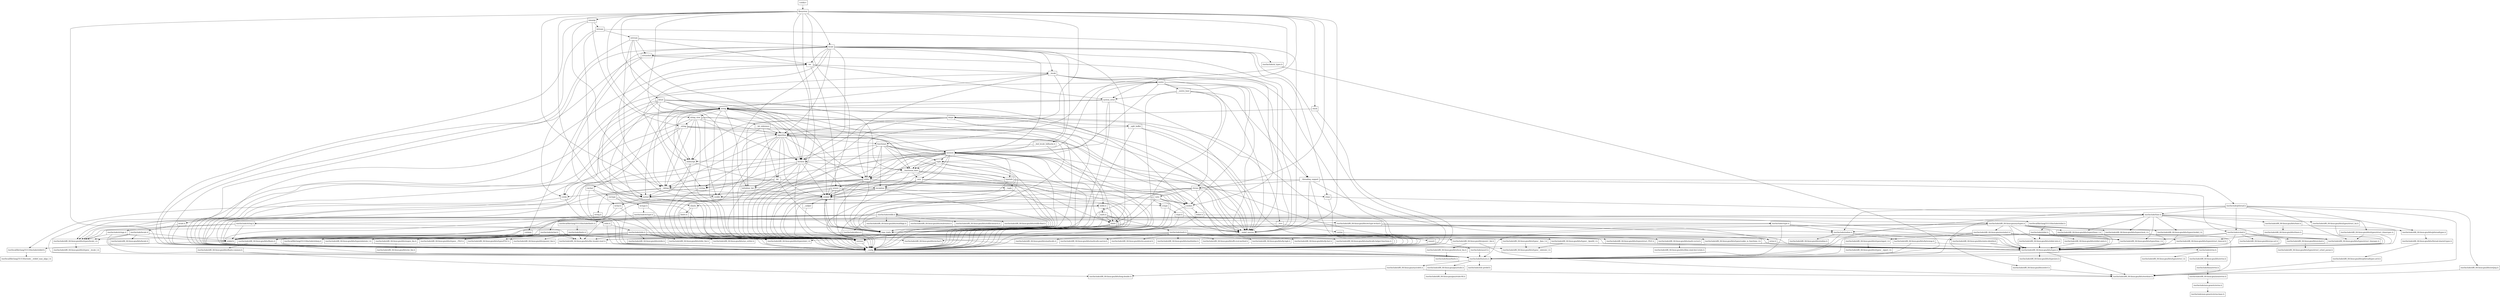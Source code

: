 digraph "dependencies" {
  header_0 [ shape="box", label="\<stdin\>" ];
  header_1 [ shape="box", label="filesystem" ];
  header_10 [ shape="box", label="/usr/include/pthread.h" ];
  header_100 [ shape="box", label="__functional_base" ];
  header_101 [ shape="box", label="typeinfo" ];
  header_102 [ shape="box", label="exception" ];
  header_103 [ shape="box", label="new" ];
  header_104 [ shape="box", label="utility" ];
  header_105 [ shape="box", label="__tuple" ];
  header_106 [ shape="box", label="initializer_list" ];
  header_107 [ shape="box", label="cstring" ];
  header_108 [ shape="box", label="string.h" ];
  header_109 [ shape="box", label="/usr/include/string.h" ];
  header_11 [ shape="box", label="cstddef" ];
  header_110 [ shape="box", label="/usr/include/strings.h" ];
  header_111 [ shape="box", label="__debug" ];
  header_112 [ shape="box", label="cstdio" ];
  header_113 [ shape="box", label="stdio.h" ];
  header_114 [ shape="box", label="/usr/include/stdio.h" ];
  header_115 [ shape="box", label="/usr/include/x86_64-linux-gnu/bits/types/__fpos_t.h" ];
  header_116 [ shape="box", label="/usr/include/x86_64-linux-gnu/bits/types/__fpos64_t.h" ];
  header_117 [ shape="box", label="/usr/include/x86_64-linux-gnu/bits/types/struct_FILE.h" ];
  header_118 [ shape="box", label="/usr/include/x86_64-linux-gnu/bits/types/cookie_io_functions_t.h" ];
  header_119 [ shape="box", label="/usr/include/x86_64-linux-gnu/bits/stdio_lim.h" ];
  header_12 [ shape="box", label="version" ];
  header_120 [ shape="box", label="/usr/include/x86_64-linux-gnu/bits/sys_errlist.h" ];
  header_121 [ shape="box", label="/usr/include/x86_64-linux-gnu/bits/stdio.h" ];
  header_122 [ shape="box", label="locale" ];
  header_123 [ shape="box", label="__locale" ];
  header_124 [ shape="box", label="string" ];
  header_125 [ shape="box", label="string_view" ];
  header_126 [ shape="box", label="__string" ];
  header_127 [ shape="box", label="algorithm" ];
  header_128 [ shape="box", label="memory" ];
  header_129 [ shape="box", label="tuple" ];
  header_13 [ shape="box", label="/usr/local/lib/clang/10.0.0/include/stddef.h" ];
  header_130 [ shape="box", label="stdexcept" ];
  header_131 [ shape="box", label="cassert" ];
  header_132 [ shape="box", label="/usr/include/assert.h" ];
  header_133 [ shape="box", label="atomic" ];
  header_134 [ shape="box", label="functional" ];
  header_135 [ shape="box", label="bit" ];
  header_136 [ shape="box", label="cwchar" ];
  header_137 [ shape="box", label="cwctype" ];
  header_138 [ shape="box", label="cctype" ];
  header_139 [ shape="box", label="ctype.h" ];
  header_14 [ shape="box", label="/usr/local/lib/clang/10.0.0/include/__stddef_max_align_t.h" ];
  header_140 [ shape="box", label="/usr/include/ctype.h" ];
  header_141 [ shape="box", label="wctype.h" ];
  header_142 [ shape="box", label="/usr/include/wctype.h" ];
  header_143 [ shape="box", label="/usr/include/x86_64-linux-gnu/bits/wctype-wchar.h" ];
  header_144 [ shape="box", label="mutex" ];
  header_145 [ shape="box", label="__mutex_base" ];
  header_146 [ shape="box", label="system_error" ];
  header_147 [ shape="box", label="__errc" ];
  header_148 [ shape="box", label="cerrno" ];
  header_149 [ shape="box", label="errno.h" ];
  header_15 [ shape="box", label="__nullptr" ];
  header_150 [ shape="box", label="/usr/include/errno.h" ];
  header_151 [ shape="box", label="/usr/include/x86_64-linux-gnu/bits/errno.h" ];
  header_152 [ shape="box", label="/usr/include/linux/errno.h" ];
  header_153 [ shape="box", label="/usr/include/x86_64-linux-gnu/asm/errno.h" ];
  header_154 [ shape="box", label="/usr/include/asm-generic/errno.h" ];
  header_155 [ shape="box", label="/usr/include/asm-generic/errno-base.h" ];
  header_156 [ shape="box", label="/usr/include/x86_64-linux-gnu/bits/types/error_t.h" ];
  header_157 [ shape="box", label="__threading_support" ];
  header_158 [ shape="box", label="/usr/include/sched.h" ];
  header_159 [ shape="box", label="/usr/include/x86_64-linux-gnu/bits/sched.h" ];
  header_16 [ shape="box", label="type_traits" ];
  header_160 [ shape="box", label="/usr/include/x86_64-linux-gnu/bits/types/struct_sched_param.h" ];
  header_161 [ shape="box", label="/usr/include/x86_64-linux-gnu/bits/cpu-set.h" ];
  header_162 [ shape="box", label="/usr/include/x86_64-linux-gnu/bits/setjmp.h" ];
  header_163 [ shape="box", label="locale.h" ];
  header_164 [ shape="box", label="/usr/include/locale.h" ];
  header_165 [ shape="box", label="/usr/include/x86_64-linux-gnu/bits/locale.h" ];
  header_166 [ shape="box", label="ios" ];
  header_167 [ shape="box", label="streambuf" ];
  header_168 [ shape="box", label="cstdarg" ];
  header_169 [ shape="box", label="/usr/include/nl_types.h" ];
  header_17 [ shape="box", label="cstdlib" ];
  header_170 [ shape="box", label="__bsd_locale_fallbacks.h" ];
  header_171 [ shape="box", label="stack" ];
  header_172 [ shape="box", label="deque" ];
  header_173 [ shape="box", label="__split_buffer" ];
  header_174 [ shape="box", label="iomanip" ];
  header_175 [ shape="box", label="istream" ];
  header_176 [ shape="box", label="ostream" ];
  header_177 [ shape="box", label="bitset" ];
  header_178 [ shape="box", label="__bit_reference" ];
  header_18 [ shape="box", label="stdlib.h" ];
  header_19 [ shape="box", label="/usr/include/stdlib.h" ];
  header_2 [ shape="box", label="__config" ];
  header_20 [ shape="box", label="/usr/include/x86_64-linux-gnu/bits/libc-header-start.h" ];
  header_21 [ shape="box", label="stddef.h" ];
  header_22 [ shape="box", label="/usr/include/x86_64-linux-gnu/bits/waitflags.h" ];
  header_23 [ shape="box", label="/usr/include/x86_64-linux-gnu/bits/waitstatus.h" ];
  header_24 [ shape="box", label="/usr/include/x86_64-linux-gnu/bits/floatn.h" ];
  header_25 [ shape="box", label="/usr/include/x86_64-linux-gnu/bits/floatn-common.h" ];
  header_26 [ shape="box", label="/usr/include/x86_64-linux-gnu/bits/types/locale_t.h" ];
  header_27 [ shape="box", label="/usr/include/x86_64-linux-gnu/bits/types/__locale_t.h" ];
  header_28 [ shape="box", label="/usr/include/x86_64-linux-gnu/sys/types.h" ];
  header_29 [ shape="box", label="/usr/include/x86_64-linux-gnu/bits/types.h" ];
  header_3 [ shape="box", label="/usr/include/features.h" ];
  header_30 [ shape="box", label="/usr/include/x86_64-linux-gnu/bits/typesizes.h" ];
  header_31 [ shape="box", label="/usr/include/x86_64-linux-gnu/bits/types/clock_t.h" ];
  header_32 [ shape="box", label="/usr/include/x86_64-linux-gnu/bits/types/clockid_t.h" ];
  header_33 [ shape="box", label="/usr/include/x86_64-linux-gnu/bits/types/time_t.h" ];
  header_34 [ shape="box", label="/usr/include/x86_64-linux-gnu/bits/types/timer_t.h" ];
  header_35 [ shape="box", label="/usr/include/x86_64-linux-gnu/bits/stdint-intn.h" ];
  header_36 [ shape="box", label="/usr/include/endian.h" ];
  header_37 [ shape="box", label="/usr/include/x86_64-linux-gnu/bits/endian.h" ];
  header_38 [ shape="box", label="/usr/include/x86_64-linux-gnu/bits/byteswap.h" ];
  header_39 [ shape="box", label="/usr/include/x86_64-linux-gnu/bits/uintn-identity.h" ];
  header_4 [ shape="box", label="/usr/include/stdc-predef.h" ];
  header_40 [ shape="box", label="/usr/include/x86_64-linux-gnu/sys/select.h" ];
  header_41 [ shape="box", label="/usr/include/x86_64-linux-gnu/bits/select.h" ];
  header_42 [ shape="box", label="/usr/include/x86_64-linux-gnu/bits/types/sigset_t.h" ];
  header_43 [ shape="box", label="/usr/include/x86_64-linux-gnu/bits/types/__sigset_t.h" ];
  header_44 [ shape="box", label="/usr/include/x86_64-linux-gnu/bits/types/struct_timeval.h" ];
  header_45 [ shape="box", label="/usr/include/x86_64-linux-gnu/bits/types/struct_timespec.h" ];
  header_46 [ shape="box", label="/usr/include/x86_64-linux-gnu/bits/pthreadtypes.h" ];
  header_47 [ shape="box", label="/usr/include/x86_64-linux-gnu/bits/thread-shared-types.h" ];
  header_48 [ shape="box", label="/usr/include/x86_64-linux-gnu/bits/pthreadtypes-arch.h" ];
  header_49 [ shape="box", label="/usr/include/alloca.h" ];
  header_5 [ shape="box", label="/usr/include/x86_64-linux-gnu/sys/cdefs.h" ];
  header_50 [ shape="box", label="/usr/include/x86_64-linux-gnu/bits/stdlib-bsearch.h" ];
  header_51 [ shape="box", label="/usr/include/x86_64-linux-gnu/bits/stdlib-float.h" ];
  header_52 [ shape="box", label="math.h" ];
  header_53 [ shape="box", label="/usr/include/math.h" ];
  header_54 [ shape="box", label="/usr/include/x86_64-linux-gnu/bits/math-vector.h" ];
  header_55 [ shape="box", label="/usr/include/x86_64-linux-gnu/bits/libm-simd-decl-stubs.h" ];
  header_56 [ shape="box", label="/usr/include/x86_64-linux-gnu/bits/flt-eval-method.h" ];
  header_57 [ shape="box", label="/usr/include/x86_64-linux-gnu/bits/fp-logb.h" ];
  header_58 [ shape="box", label="/usr/include/x86_64-linux-gnu/bits/fp-fast.h" ];
  header_59 [ shape="box", label="/usr/include/x86_64-linux-gnu/bits/mathcalls-helper-functions.h" ];
  header_6 [ shape="box", label="/usr/include/x86_64-linux-gnu/bits/wordsize.h" ];
  header_60 [ shape="box", label="/usr/include/x86_64-linux-gnu/bits/mathcalls.h" ];
  header_61 [ shape="box", label="/usr/include/x86_64-linux-gnu/bits/mathcalls-narrow.h" ];
  header_62 [ shape="box", label="/usr/include/x86_64-linux-gnu/bits/iscanonical.h" ];
  header_63 [ shape="box", label="/usr/include/x86_64-linux-gnu/bits/mathinline.h" ];
  header_64 [ shape="box", label="limits" ];
  header_65 [ shape="box", label="__undef_macros" ];
  header_66 [ shape="box", label="chrono" ];
  header_67 [ shape="box", label="ctime" ];
  header_68 [ shape="box", label="/usr/include/time.h" ];
  header_69 [ shape="box", label="/usr/include/x86_64-linux-gnu/bits/time.h" ];
  header_7 [ shape="box", label="/usr/include/x86_64-linux-gnu/bits/long-double.h" ];
  header_70 [ shape="box", label="/usr/include/x86_64-linux-gnu/bits/timex.h" ];
  header_71 [ shape="box", label="/usr/include/x86_64-linux-gnu/bits/types/struct_tm.h" ];
  header_72 [ shape="box", label="/usr/include/x86_64-linux-gnu/bits/types/struct_itimerspec.h" ];
  header_73 [ shape="box", label="ratio" ];
  header_74 [ shape="box", label="cstdint" ];
  header_75 [ shape="box", label="stdint.h" ];
  header_76 [ shape="box", label="/usr/local/lib/clang/10.0.0/include/stdint.h" ];
  header_77 [ shape="box", label="/usr/include/stdint.h" ];
  header_78 [ shape="box", label="/usr/include/x86_64-linux-gnu/bits/wchar.h" ];
  header_79 [ shape="box", label="/usr/include/x86_64-linux-gnu/bits/stdint-uintn.h" ];
  header_8 [ shape="box", label="/usr/include/x86_64-linux-gnu/gnu/stubs.h" ];
  header_80 [ shape="box", label="climits" ];
  header_81 [ shape="box", label="limits.h" ];
  header_82 [ shape="box", label="/usr/local/lib/clang/10.0.0/include/limits.h" ];
  header_83 [ shape="box", label="/usr/include/limits.h" ];
  header_84 [ shape="box", label="/usr/include/x86_64-linux-gnu/bits/posix1_lim.h" ];
  header_85 [ shape="box", label="/usr/include/x86_64-linux-gnu/bits/local_lim.h" ];
  header_86 [ shape="box", label="/usr/include/linux/limits.h" ];
  header_87 [ shape="box", label="/usr/include/x86_64-linux-gnu/bits/posix2_lim.h" ];
  header_88 [ shape="box", label="/usr/include/x86_64-linux-gnu/bits/xopen_lim.h" ];
  header_89 [ shape="box", label="/usr/include/x86_64-linux-gnu/bits/uio_lim.h" ];
  header_9 [ shape="box", label="/usr/include/x86_64-linux-gnu/gnu/stubs-64.h" ];
  header_90 [ shape="box", label="iterator" ];
  header_91 [ shape="box", label="iosfwd" ];
  header_92 [ shape="box", label="wchar.h" ];
  header_93 [ shape="box", label="/usr/include/wchar.h" ];
  header_94 [ shape="box", label="/usr/local/lib/clang/10.0.0/include/stdarg.h" ];
  header_95 [ shape="box", label="/usr/include/x86_64-linux-gnu/bits/types/wint_t.h" ];
  header_96 [ shape="box", label="/usr/include/x86_64-linux-gnu/bits/types/mbstate_t.h" ];
  header_97 [ shape="box", label="/usr/include/x86_64-linux-gnu/bits/types/__mbstate_t.h" ];
  header_98 [ shape="box", label="/usr/include/x86_64-linux-gnu/bits/types/__FILE.h" ];
  header_99 [ shape="box", label="/usr/include/x86_64-linux-gnu/bits/types/FILE.h" ];
  header_118 -> header_29;
  header_64 -> header_65;
  header_64 -> header_16;
  header_64 -> header_2;
  header_64 -> header_12;
  header_67 -> header_68;
  header_67 -> header_2;
  header_66 -> header_16;
  header_66 -> header_12;
  header_66 -> header_73;
  header_66 -> header_2;
  header_66 -> header_64;
  header_66 -> header_67;
  header_66 -> header_65;
  header_69 -> header_70;
  header_69 -> header_29;
  header_68 -> header_32;
  header_68 -> header_34;
  header_68 -> header_26;
  header_68 -> header_21;
  header_68 -> header_33;
  header_68 -> header_31;
  header_68 -> header_72;
  header_68 -> header_45;
  header_68 -> header_71;
  header_68 -> header_3;
  header_68 -> header_69;
  header_167 -> header_65;
  header_167 -> header_2;
  header_167 -> header_91;
  header_167 -> header_166;
  header_114 -> header_29;
  header_114 -> header_121;
  header_114 -> header_120;
  header_114 -> header_21;
  header_114 -> header_20;
  header_114 -> header_116;
  header_114 -> header_98;
  header_114 -> header_99;
  header_114 -> header_118;
  header_114 -> header_119;
  header_114 -> header_94;
  header_114 -> header_117;
  header_114 -> header_115;
  header_164 -> header_26;
  header_164 -> header_21;
  header_164 -> header_3;
  header_164 -> header_165;
  header_115 -> header_97;
  header_115 -> header_29;
  header_163 -> header_2;
  header_163 -> header_164;
  header_72 -> header_45;
  header_72 -> header_29;
  header_73 -> header_65;
  header_73 -> header_16;
  header_73 -> header_80;
  header_73 -> header_2;
  header_73 -> header_74;
  header_70 -> header_44;
  header_70 -> header_29;
  header_71 -> header_29;
  header_76 -> header_77;
  header_77 -> header_29;
  header_77 -> header_35;
  header_77 -> header_20;
  header_77 -> header_6;
  header_77 -> header_78;
  header_77 -> header_79;
  header_74 -> header_2;
  header_74 -> header_75;
  header_75 -> header_76;
  header_75 -> header_2;
  header_116 -> header_97;
  header_116 -> header_29;
  header_117 -> header_29;
  header_79 -> header_29;
  header_112 -> header_2;
  header_112 -> header_113;
  header_113 -> header_114;
  header_113 -> header_2;
  header_110 -> header_26;
  header_110 -> header_21;
  header_110 -> header_3;
  header_111 -> header_112;
  header_111 -> header_17;
  header_111 -> header_2;
  header_111 -> header_91;
  header_111 -> header_11;
  header_169 -> header_3;
  header_168 -> header_94;
  header_168 -> header_2;
  header_47 -> header_48;
  header_46 -> header_47;
  header_45 -> header_29;
  header_44 -> header_29;
  header_42 -> header_43;
  header_41 -> header_6;
  header_40 -> header_29;
  header_40 -> header_33;
  header_40 -> header_45;
  header_40 -> header_44;
  header_40 -> header_3;
  header_40 -> header_41;
  header_40 -> header_42;
  header_105 -> header_16;
  header_105 -> header_2;
  header_105 -> header_11;
  header_104 -> header_16;
  header_104 -> header_11;
  header_104 -> header_12;
  header_104 -> header_2;
  header_104 -> header_74;
  header_104 -> header_105;
  header_104 -> header_107;
  header_104 -> header_106;
  header_104 -> header_111;
  header_107 -> header_2;
  header_107 -> header_108;
  header_106 -> header_2;
  header_106 -> header_11;
  header_101 -> header_2;
  header_101 -> header_11;
  header_101 -> header_74;
  header_101 -> header_102;
  header_100 -> header_16;
  header_100 -> header_2;
  header_100 -> header_104;
  header_100 -> header_101;
  header_100 -> header_103;
  header_100 -> header_102;
  header_49 -> header_21;
  header_49 -> header_3;
  header_48 -> header_6;
  header_166 -> header_123;
  header_166 -> header_133;
  header_166 -> header_2;
  header_166 -> header_91;
  header_166 -> header_146;
  header_5 -> header_6;
  header_5 -> header_7;
  header_2 -> header_3;
  header_3 -> header_4;
  header_3 -> header_5;
  header_3 -> header_8;
  header_0 -> header_1;
  header_1 -> header_174;
  header_1 -> header_17;
  header_1 -> header_11;
  header_1 -> header_12;
  header_1 -> header_146;
  header_1 -> header_171;
  header_1 -> header_125;
  header_1 -> header_124;
  header_1 -> header_2;
  header_1 -> header_122;
  header_1 -> header_66;
  header_1 -> header_104;
  header_1 -> header_111;
  header_1 -> header_90;
  header_1 -> header_91;
  header_1 -> header_65;
  header_1 -> header_128;
  header_8 -> header_9;
  header_52 -> header_18;
  header_52 -> header_16;
  header_52 -> header_53;
  header_52 -> header_2;
  header_52 -> header_64;
  header_53 -> header_58;
  header_53 -> header_59;
  header_53 -> header_29;
  header_53 -> header_24;
  header_53 -> header_54;
  header_53 -> header_20;
  header_53 -> header_56;
  header_53 -> header_57;
  header_53 -> header_61;
  header_53 -> header_60;
  header_53 -> header_63;
  header_53 -> header_62;
  header_54 -> header_55;
  header_130 -> header_2;
  header_130 -> header_91;
  header_130 -> header_102;
  header_131 -> header_132;
  header_131 -> header_2;
  header_132 -> header_3;
  header_133 -> header_12;
  header_133 -> header_16;
  header_133 -> header_2;
  header_133 -> header_11;
  header_133 -> header_74;
  header_134 -> header_16;
  header_134 -> header_12;
  header_134 -> header_2;
  header_134 -> header_104;
  header_134 -> header_102;
  header_134 -> header_101;
  header_134 -> header_100;
  header_134 -> header_129;
  header_134 -> header_128;
  header_135 -> header_16;
  header_135 -> header_12;
  header_135 -> header_65;
  header_135 -> header_64;
  header_135 -> header_2;
  header_135 -> header_111;
  header_136 -> header_2;
  header_136 -> header_92;
  header_136 -> header_137;
  header_137 -> header_138;
  header_137 -> header_141;
  header_137 -> header_2;
  header_138 -> header_139;
  header_138 -> header_2;
  header_139 -> header_140;
  header_139 -> header_2;
  header_29 -> header_6;
  header_29 -> header_3;
  header_29 -> header_30;
  header_28 -> header_29;
  header_28 -> header_36;
  header_28 -> header_21;
  header_28 -> header_34;
  header_28 -> header_35;
  header_28 -> header_32;
  header_28 -> header_33;
  header_28 -> header_31;
  header_28 -> header_46;
  header_28 -> header_3;
  header_28 -> header_40;
  header_25 -> header_7;
  header_25 -> header_3;
  header_24 -> header_25;
  header_24 -> header_3;
  header_26 -> header_27;
  header_21 -> header_13;
  header_20 -> header_3;
  header_127 -> header_11;
  header_127 -> header_16;
  header_127 -> header_134;
  header_127 -> header_12;
  header_127 -> header_65;
  header_127 -> header_2;
  header_127 -> header_135;
  header_127 -> header_104;
  header_127 -> header_107;
  header_127 -> header_106;
  header_127 -> header_90;
  header_127 -> header_111;
  header_127 -> header_128;
  header_126 -> header_127;
  header_126 -> header_2;
  header_126 -> header_65;
  header_126 -> header_128;
  header_126 -> header_112;
  header_126 -> header_111;
  header_125 -> header_130;
  header_125 -> header_12;
  header_125 -> header_127;
  header_125 -> header_126;
  header_125 -> header_2;
  header_125 -> header_64;
  header_125 -> header_65;
  header_125 -> header_90;
  header_125 -> header_111;
  header_124 -> header_130;
  header_124 -> header_16;
  header_124 -> header_74;
  header_124 -> header_12;
  header_124 -> header_65;
  header_124 -> header_90;
  header_124 -> header_100;
  header_124 -> header_127;
  header_124 -> header_125;
  header_124 -> header_2;
  header_124 -> header_136;
  header_124 -> header_104;
  header_124 -> header_107;
  header_124 -> header_106;
  header_124 -> header_112;
  header_124 -> header_91;
  header_124 -> header_111;
  header_124 -> header_128;
  header_123 -> header_144;
  header_123 -> header_163;
  header_123 -> header_124;
  header_123 -> header_2;
  header_123 -> header_74;
  header_123 -> header_138;
  header_123 -> header_104;
  header_123 -> header_128;
  header_122 -> header_112;
  header_122 -> header_17;
  header_122 -> header_170;
  header_122 -> header_12;
  header_122 -> header_90;
  header_122 -> header_127;
  header_122 -> header_169;
  header_122 -> header_168;
  header_122 -> header_123;
  header_122 -> header_64;
  header_122 -> header_67;
  header_122 -> header_2;
  header_122 -> header_111;
  header_122 -> header_167;
  header_122 -> header_166;
  header_122 -> header_65;
  header_122 -> header_128;
  header_129 -> header_16;
  header_129 -> header_11;
  header_129 -> header_12;
  header_129 -> header_2;
  header_129 -> header_105;
  header_129 -> header_104;
  header_129 -> header_100;
  header_128 -> header_16;
  header_128 -> header_11;
  header_128 -> header_12;
  header_128 -> header_65;
  header_128 -> header_90;
  header_128 -> header_91;
  header_128 -> header_130;
  header_128 -> header_131;
  header_128 -> header_129;
  header_128 -> header_133;
  header_128 -> header_2;
  header_128 -> header_64;
  header_128 -> header_74;
  header_128 -> header_104;
  header_128 -> header_107;
  header_128 -> header_101;
  header_128 -> header_100;
  header_128 -> header_103;
  header_38 -> header_29;
  header_38 -> header_3;
  header_39 -> header_29;
  header_36 -> header_37;
  header_36 -> header_3;
  header_36 -> header_38;
  header_36 -> header_39;
  header_34 -> header_29;
  header_35 -> header_29;
  header_32 -> header_29;
  header_33 -> header_29;
  header_31 -> header_29;
  header_152 -> header_153;
  header_153 -> header_154;
  header_150 -> header_151;
  header_150 -> header_156;
  header_150 -> header_3;
  header_151 -> header_152;
  header_157 -> header_10;
  header_157 -> header_149;
  header_157 -> header_158;
  header_157 -> header_2;
  header_157 -> header_66;
  header_157 -> header_65;
  header_157 -> header_91;
  header_154 -> header_155;
  header_158 -> header_29;
  header_158 -> header_159;
  header_158 -> header_21;
  header_158 -> header_33;
  header_158 -> header_45;
  header_158 -> header_3;
  header_158 -> header_161;
  header_159 -> header_160;
  header_109 -> header_26;
  header_109 -> header_21;
  header_109 -> header_20;
  header_109 -> header_110;
  header_108 -> header_109;
  header_108 -> header_2;
  header_88 -> header_89;
  header_83 -> header_88;
  header_83 -> header_87;
  header_83 -> header_20;
  header_83 -> header_84;
  header_82 -> header_83;
  header_81 -> header_82;
  header_81 -> header_2;
  header_80 -> header_81;
  header_80 -> header_2;
  header_85 -> header_86;
  header_84 -> header_6;
  header_84 -> header_85;
  header_141 -> header_142;
  header_141 -> header_2;
  header_140 -> header_36;
  header_140 -> header_26;
  header_140 -> header_29;
  header_140 -> header_3;
  header_143 -> header_36;
  header_143 -> header_95;
  header_143 -> header_29;
  header_142 -> header_95;
  header_142 -> header_143;
  header_142 -> header_26;
  header_142 -> header_29;
  header_142 -> header_3;
  header_145 -> header_65;
  header_145 -> header_146;
  header_145 -> header_2;
  header_145 -> header_157;
  header_145 -> header_66;
  header_144 -> header_65;
  header_144 -> header_145;
  header_144 -> header_157;
  header_144 -> header_12;
  header_144 -> header_2;
  header_144 -> header_74;
  header_144 -> header_134;
  header_144 -> header_129;
  header_144 -> header_128;
  header_147 -> header_148;
  header_147 -> header_2;
  header_146 -> header_130;
  header_146 -> header_16;
  header_146 -> header_124;
  header_146 -> header_100;
  header_146 -> header_147;
  header_149 -> header_150;
  header_149 -> header_2;
  header_148 -> header_149;
  header_148 -> header_2;
  header_103 -> header_16;
  header_103 -> header_2;
  header_103 -> header_11;
  header_103 -> header_12;
  header_103 -> header_102;
  header_102 -> header_16;
  header_102 -> header_17;
  header_102 -> header_2;
  header_102 -> header_11;
  header_102 -> header_12;
  header_15 -> header_2;
  header_16 -> header_2;
  header_16 -> header_11;
  header_16 -> header_12;
  header_17 -> header_18;
  header_17 -> header_2;
  header_10 -> header_36;
  header_10 -> header_158;
  header_10 -> header_6;
  header_10 -> header_46;
  header_10 -> header_45;
  header_10 -> header_3;
  header_10 -> header_162;
  header_10 -> header_68;
  header_11 -> header_15;
  header_11 -> header_16;
  header_11 -> header_2;
  header_11 -> header_12;
  header_11 -> header_13;
  header_12 -> header_2;
  header_13 -> header_14;
  header_18 -> header_52;
  header_18 -> header_2;
  header_18 -> header_19;
  header_19 -> header_28;
  header_19 -> header_50;
  header_19 -> header_24;
  header_19 -> header_26;
  header_19 -> header_21;
  header_19 -> header_20;
  header_19 -> header_23;
  header_19 -> header_22;
  header_19 -> header_51;
  header_19 -> header_49;
  header_96 -> header_97;
  header_90 -> header_16;
  header_90 -> header_11;
  header_90 -> header_12;
  header_90 -> header_100;
  header_90 -> header_2;
  header_90 -> header_106;
  header_90 -> header_91;
  header_90 -> header_111;
  header_91 -> header_2;
  header_91 -> header_92;
  header_92 -> header_2;
  header_92 -> header_93;
  header_93 -> header_24;
  header_93 -> header_26;
  header_93 -> header_21;
  header_93 -> header_20;
  header_93 -> header_98;
  header_93 -> header_99;
  header_93 -> header_94;
  header_93 -> header_95;
  header_93 -> header_78;
  header_93 -> header_96;
  header_174 -> header_126;
  header_174 -> header_2;
  header_174 -> header_12;
  header_174 -> header_175;
  header_175 -> header_65;
  header_175 -> header_176;
  header_175 -> header_2;
  header_175 -> header_12;
  header_176 -> header_177;
  header_176 -> header_12;
  header_176 -> header_90;
  header_176 -> header_2;
  header_176 -> header_122;
  header_176 -> header_167;
  header_176 -> header_166;
  header_177 -> header_11;
  header_177 -> header_178;
  header_177 -> header_100;
  header_177 -> header_130;
  header_177 -> header_124;
  header_177 -> header_2;
  header_177 -> header_65;
  header_177 -> header_80;
  header_177 -> header_91;
  header_170 -> header_94;
  header_170 -> header_18;
  header_170 -> header_128;
  header_171 -> header_2;
  header_171 -> header_172;
  header_172 -> header_130;
  header_172 -> header_16;
  header_172 -> header_12;
  header_172 -> header_173;
  header_172 -> header_127;
  header_172 -> header_2;
  header_172 -> header_65;
  header_172 -> header_106;
  header_172 -> header_90;
  header_173 -> header_127;
  header_173 -> header_65;
  header_173 -> header_16;
  header_173 -> header_2;
  header_178 -> header_127;
  header_178 -> header_65;
  header_178 -> header_2;
  header_178 -> header_135;
  header_162 -> header_6;
}